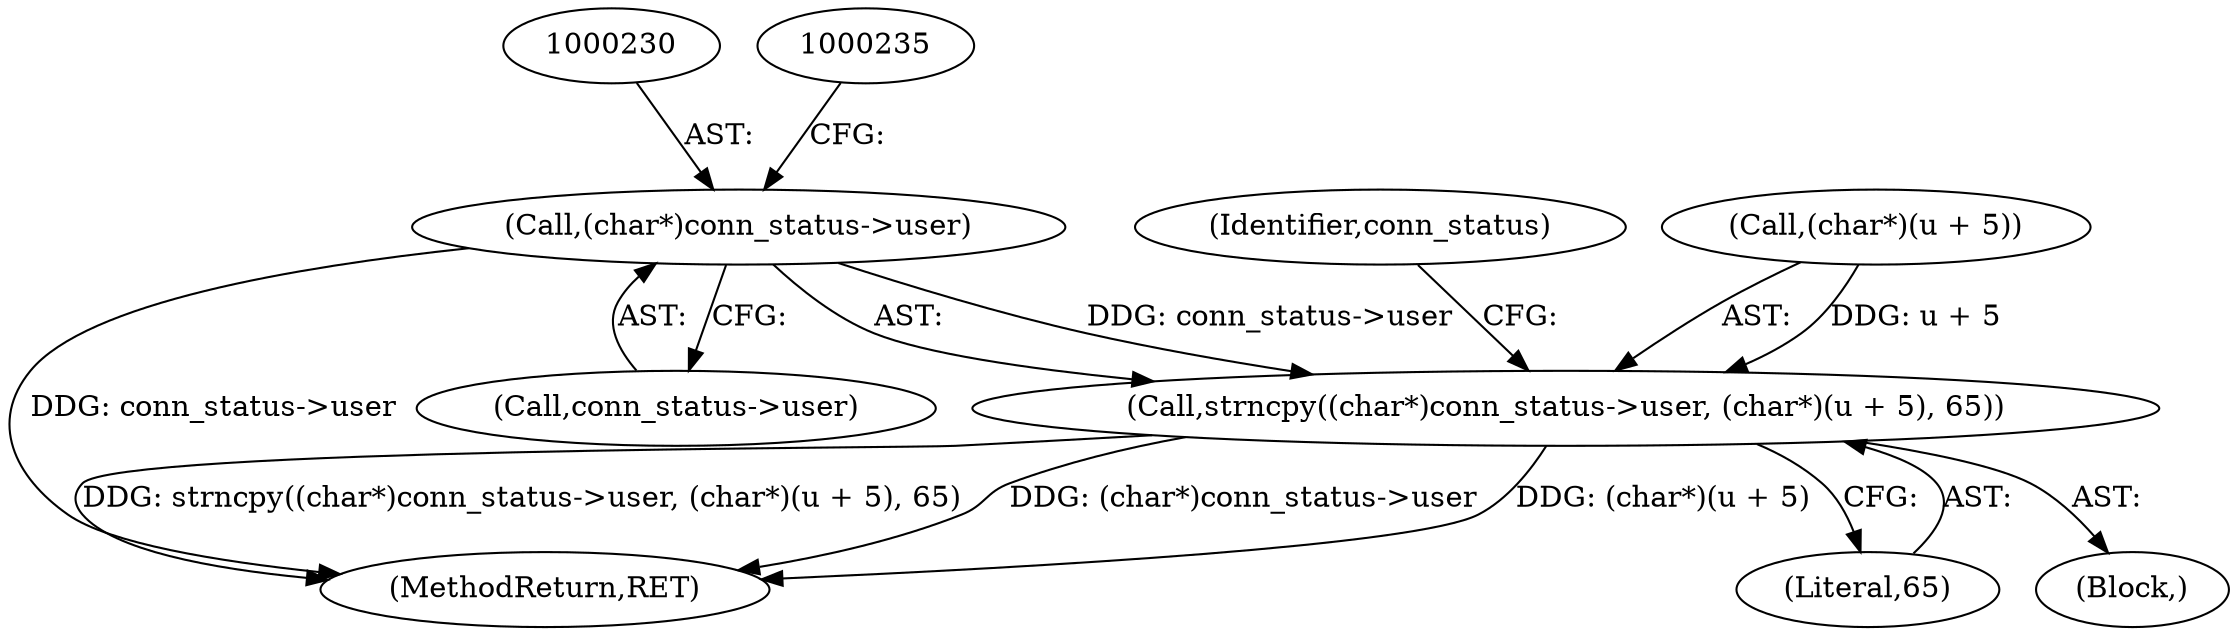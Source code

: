 digraph "0_ettercap_e3abe7d7585ecc420a7cab73313216613aadad5a@pointer" {
"1000229" [label="(Call,(char*)conn_status->user)"];
"1000228" [label="(Call,strncpy((char*)conn_status->user, (char*)(u + 5), 65))"];
"1000229" [label="(Call,(char*)conn_status->user)"];
"1000243" [label="(Identifier,conn_status)"];
"1000239" [label="(Literal,65)"];
"1000231" [label="(Call,conn_status->user)"];
"1000592" [label="(MethodReturn,RET)"];
"1000202" [label="(Block,)"];
"1000234" [label="(Call,(char*)(u + 5))"];
"1000228" [label="(Call,strncpy((char*)conn_status->user, (char*)(u + 5), 65))"];
"1000229" -> "1000228"  [label="AST: "];
"1000229" -> "1000231"  [label="CFG: "];
"1000230" -> "1000229"  [label="AST: "];
"1000231" -> "1000229"  [label="AST: "];
"1000235" -> "1000229"  [label="CFG: "];
"1000229" -> "1000592"  [label="DDG: conn_status->user"];
"1000229" -> "1000228"  [label="DDG: conn_status->user"];
"1000228" -> "1000202"  [label="AST: "];
"1000228" -> "1000239"  [label="CFG: "];
"1000234" -> "1000228"  [label="AST: "];
"1000239" -> "1000228"  [label="AST: "];
"1000243" -> "1000228"  [label="CFG: "];
"1000228" -> "1000592"  [label="DDG: strncpy((char*)conn_status->user, (char*)(u + 5), 65)"];
"1000228" -> "1000592"  [label="DDG: (char*)conn_status->user"];
"1000228" -> "1000592"  [label="DDG: (char*)(u + 5)"];
"1000234" -> "1000228"  [label="DDG: u + 5"];
}
